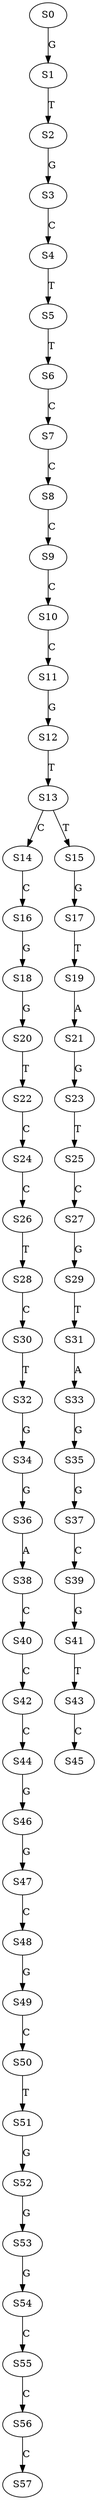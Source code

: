 strict digraph  {
	S0 -> S1 [ label = G ];
	S1 -> S2 [ label = T ];
	S2 -> S3 [ label = G ];
	S3 -> S4 [ label = C ];
	S4 -> S5 [ label = T ];
	S5 -> S6 [ label = T ];
	S6 -> S7 [ label = C ];
	S7 -> S8 [ label = C ];
	S8 -> S9 [ label = C ];
	S9 -> S10 [ label = C ];
	S10 -> S11 [ label = C ];
	S11 -> S12 [ label = G ];
	S12 -> S13 [ label = T ];
	S13 -> S14 [ label = C ];
	S13 -> S15 [ label = T ];
	S14 -> S16 [ label = C ];
	S15 -> S17 [ label = G ];
	S16 -> S18 [ label = G ];
	S17 -> S19 [ label = T ];
	S18 -> S20 [ label = G ];
	S19 -> S21 [ label = A ];
	S20 -> S22 [ label = T ];
	S21 -> S23 [ label = G ];
	S22 -> S24 [ label = C ];
	S23 -> S25 [ label = T ];
	S24 -> S26 [ label = C ];
	S25 -> S27 [ label = C ];
	S26 -> S28 [ label = T ];
	S27 -> S29 [ label = G ];
	S28 -> S30 [ label = C ];
	S29 -> S31 [ label = T ];
	S30 -> S32 [ label = T ];
	S31 -> S33 [ label = A ];
	S32 -> S34 [ label = G ];
	S33 -> S35 [ label = G ];
	S34 -> S36 [ label = G ];
	S35 -> S37 [ label = G ];
	S36 -> S38 [ label = A ];
	S37 -> S39 [ label = C ];
	S38 -> S40 [ label = C ];
	S39 -> S41 [ label = G ];
	S40 -> S42 [ label = C ];
	S41 -> S43 [ label = T ];
	S42 -> S44 [ label = C ];
	S43 -> S45 [ label = C ];
	S44 -> S46 [ label = G ];
	S46 -> S47 [ label = G ];
	S47 -> S48 [ label = C ];
	S48 -> S49 [ label = G ];
	S49 -> S50 [ label = C ];
	S50 -> S51 [ label = T ];
	S51 -> S52 [ label = G ];
	S52 -> S53 [ label = G ];
	S53 -> S54 [ label = G ];
	S54 -> S55 [ label = C ];
	S55 -> S56 [ label = C ];
	S56 -> S57 [ label = C ];
}
